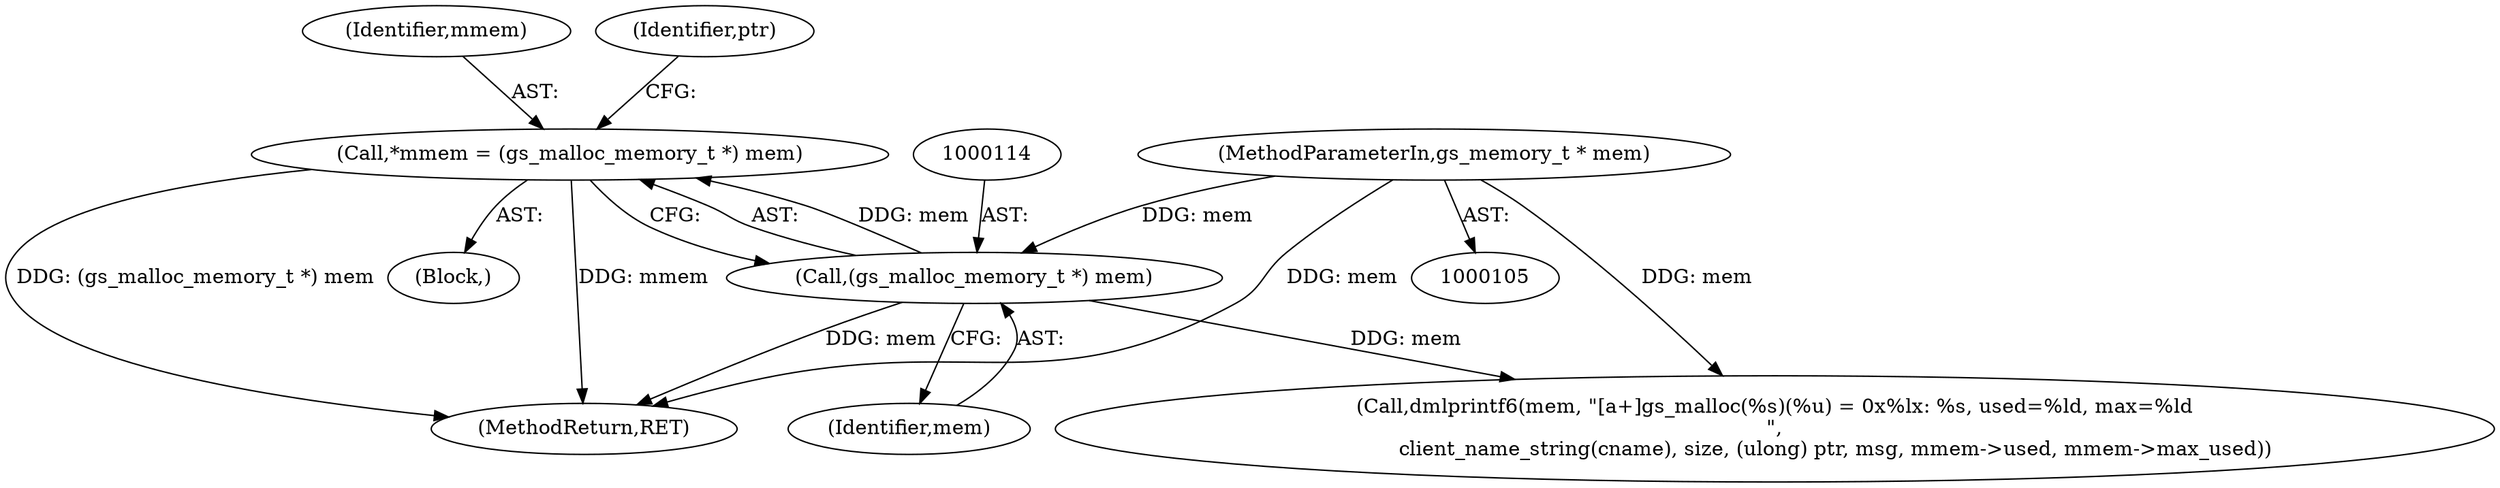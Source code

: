 digraph "0_moodle_0c0b0859ae1aba64861599f0e7f74f143f305932@pointer" {
"1000111" [label="(Call,*mmem = (gs_malloc_memory_t *) mem)"];
"1000113" [label="(Call,(gs_malloc_memory_t *) mem)"];
"1000106" [label="(MethodParameterIn,gs_memory_t * mem)"];
"1000113" [label="(Call,(gs_malloc_memory_t *) mem)"];
"1000109" [label="(Block,)"];
"1000288" [label="(Call,dmlprintf6(mem, \"[a+]gs_malloc(%s)(%u) = 0x%lx: %s, used=%ld, max=%ld\n\",\n                   client_name_string(cname), size, (ulong) ptr, msg, mmem->used, mmem->max_used))"];
"1000115" [label="(Identifier,mem)"];
"1000106" [label="(MethodParameterIn,gs_memory_t * mem)"];
"1000112" [label="(Identifier,mmem)"];
"1000111" [label="(Call,*mmem = (gs_malloc_memory_t *) mem)"];
"1000306" [label="(MethodReturn,RET)"];
"1000118" [label="(Identifier,ptr)"];
"1000111" -> "1000109"  [label="AST: "];
"1000111" -> "1000113"  [label="CFG: "];
"1000112" -> "1000111"  [label="AST: "];
"1000113" -> "1000111"  [label="AST: "];
"1000118" -> "1000111"  [label="CFG: "];
"1000111" -> "1000306"  [label="DDG: mmem"];
"1000111" -> "1000306"  [label="DDG: (gs_malloc_memory_t *) mem"];
"1000113" -> "1000111"  [label="DDG: mem"];
"1000113" -> "1000115"  [label="CFG: "];
"1000114" -> "1000113"  [label="AST: "];
"1000115" -> "1000113"  [label="AST: "];
"1000113" -> "1000306"  [label="DDG: mem"];
"1000106" -> "1000113"  [label="DDG: mem"];
"1000113" -> "1000288"  [label="DDG: mem"];
"1000106" -> "1000105"  [label="AST: "];
"1000106" -> "1000306"  [label="DDG: mem"];
"1000106" -> "1000288"  [label="DDG: mem"];
}
